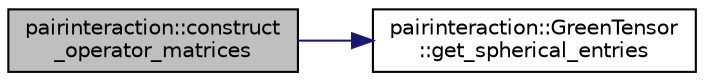 digraph "pairinteraction::construct_operator_matrices"
{
 // INTERACTIVE_SVG=YES
 // LATEX_PDF_SIZE
  bgcolor="transparent";
  edge [fontname="Helvetica",fontsize="10",labelfontname="Helvetica",labelfontsize="10"];
  node [fontname="Helvetica",fontsize="10",shape=record];
  rankdir="LR";
  Node1 [label="pairinteraction::construct\l_operator_matrices",height=0.2,width=0.4,color="black", fillcolor="grey75", style="filled", fontcolor="black",tooltip=" "];
  Node1 -> Node2 [color="midnightblue",fontsize="10",style="solid",fontname="Helvetica"];
  Node2 [label="pairinteraction::GreenTensor\l::get_spherical_entries",height=0.2,width=0.4,color="black",URL="$classpairinteraction_1_1GreenTensor.html#a8448da648e099ecac800b6a1ccf69e17",tooltip=" "];
}
